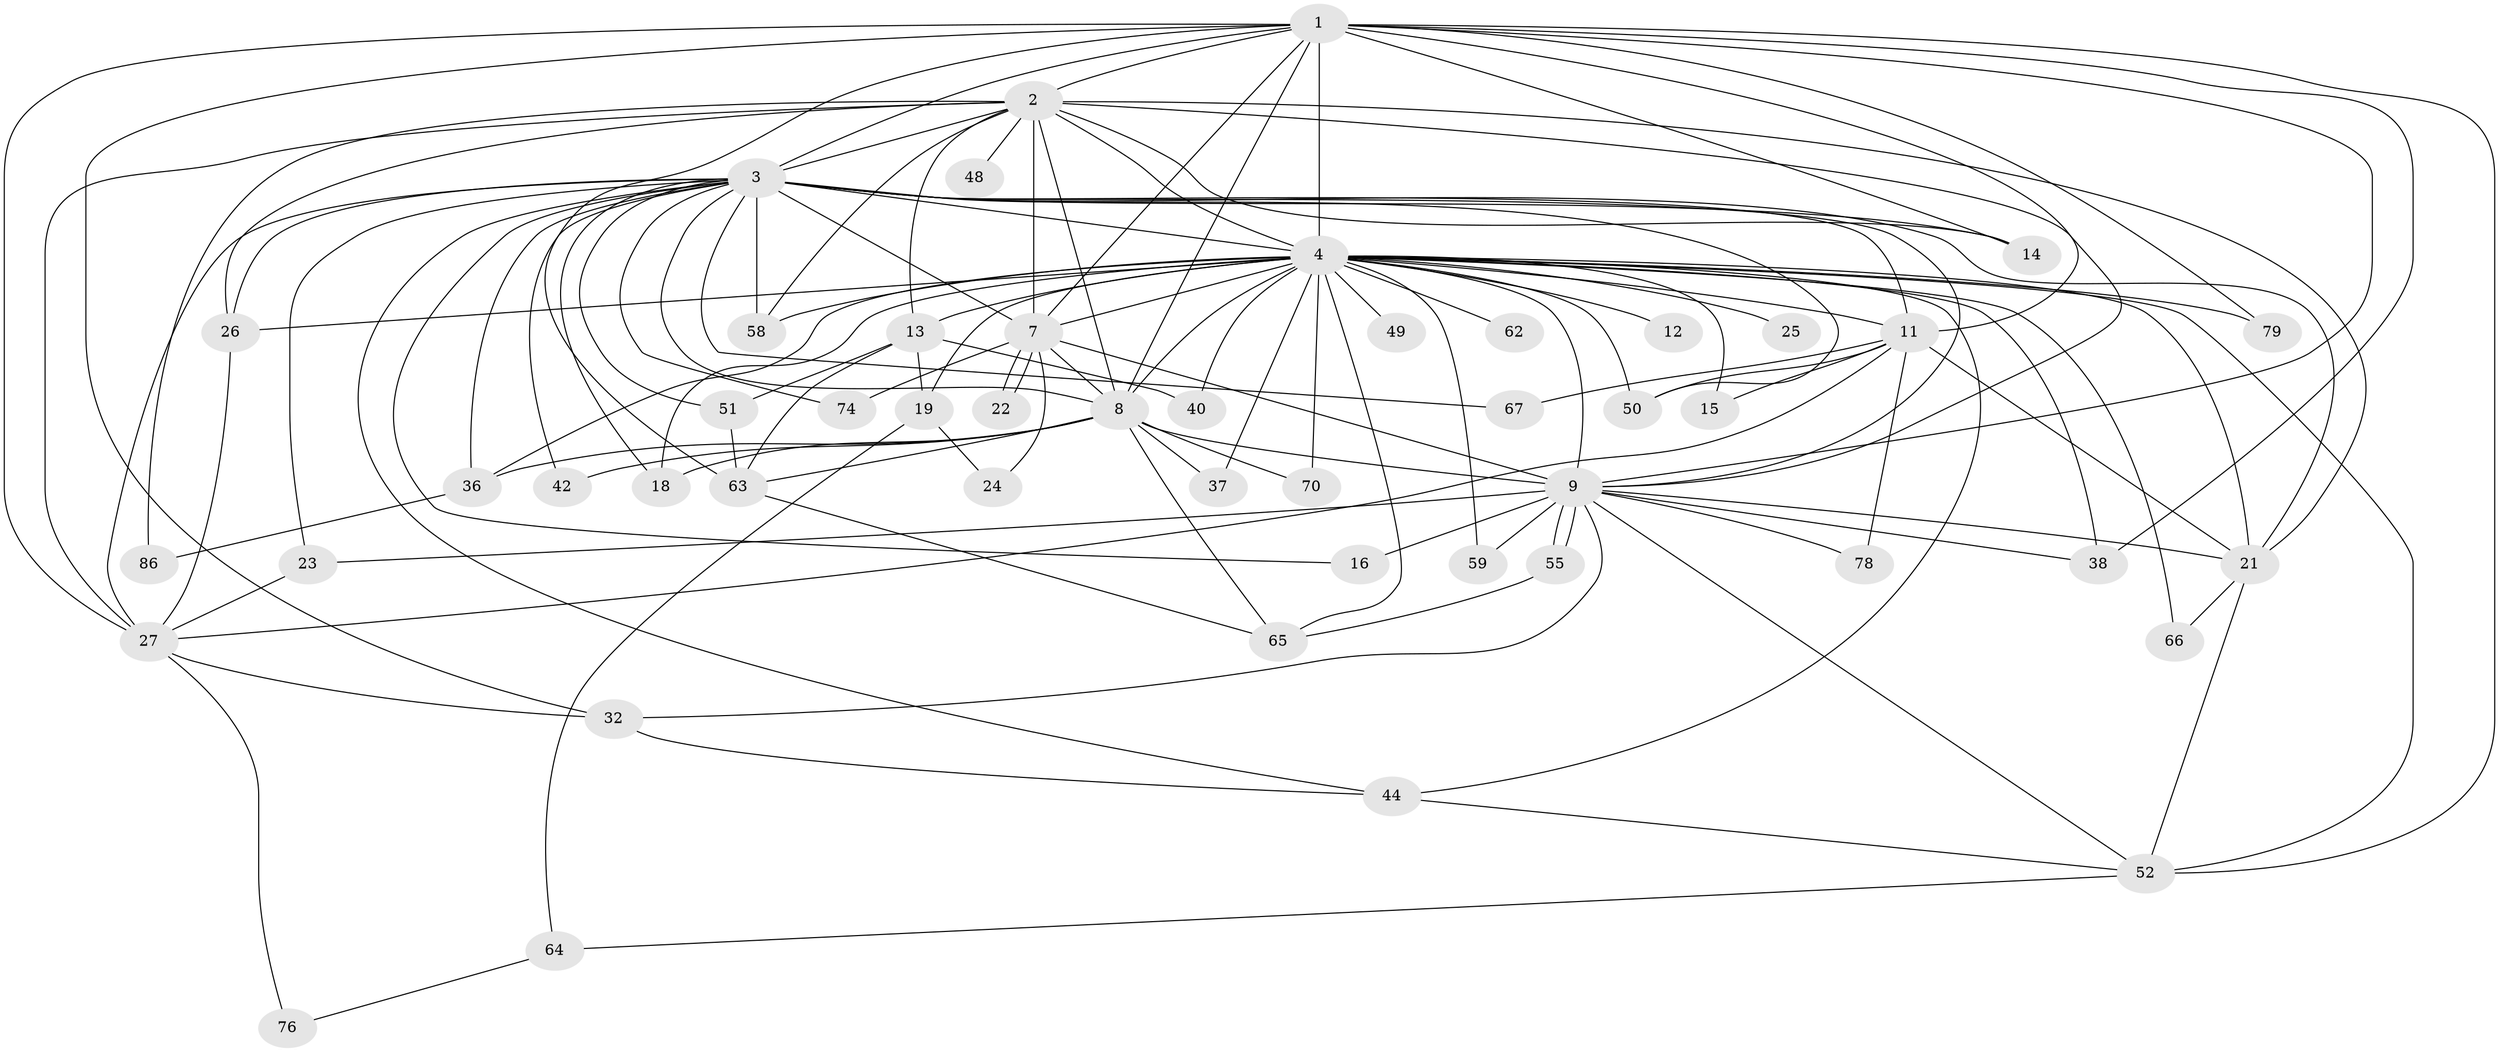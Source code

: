 // original degree distribution, {19: 0.010101010101010102, 21: 0.020202020202020204, 25: 0.010101010101010102, 11: 0.010101010101010102, 17: 0.010101010101010102, 15: 0.010101010101010102, 16: 0.010101010101010102, 20: 0.010101010101010102, 30: 0.010101010101010102, 10: 0.010101010101010102, 2: 0.494949494949495, 6: 0.030303030303030304, 3: 0.24242424242424243, 4: 0.09090909090909091, 7: 0.010101010101010102, 5: 0.020202020202020204}
// Generated by graph-tools (version 1.1) at 2025/13/03/09/25 04:13:51]
// undirected, 49 vertices, 124 edges
graph export_dot {
graph [start="1"]
  node [color=gray90,style=filled];
  1;
  2 [super="+17+20"];
  3 [super="+47+35"];
  4 [super="+10+5+39+6"];
  7 [super="+69"];
  8;
  9;
  11 [super="+83+95+57+68+43+88+28"];
  12;
  13;
  14 [super="+45"];
  15;
  16;
  18 [super="+31"];
  19;
  21 [super="+60+61"];
  22;
  23 [super="+53"];
  24;
  25;
  26;
  27 [super="+33+46"];
  32 [super="+80+75"];
  36 [super="+82"];
  37;
  38 [super="+91"];
  40;
  42;
  44;
  48;
  49;
  50;
  51;
  52 [super="+99+71"];
  55 [super="+97"];
  58 [super="+77"];
  59;
  62;
  63 [super="+87+90"];
  64;
  65 [super="+94"];
  66;
  67;
  70 [super="+73"];
  74;
  76;
  78;
  79;
  86;
  1 -- 2;
  1 -- 3;
  1 -- 4 [weight=4];
  1 -- 7;
  1 -- 8;
  1 -- 9;
  1 -- 14;
  1 -- 27;
  1 -- 32 [weight=2];
  1 -- 38 [weight=2];
  1 -- 79;
  1 -- 63;
  1 -- 52;
  1 -- 11;
  2 -- 3;
  2 -- 4 [weight=6];
  2 -- 7 [weight=2];
  2 -- 8;
  2 -- 9;
  2 -- 13;
  2 -- 14;
  2 -- 21;
  2 -- 26;
  2 -- 48 [weight=2];
  2 -- 86;
  2 -- 27 [weight=2];
  2 -- 58;
  3 -- 4 [weight=4];
  3 -- 7;
  3 -- 8;
  3 -- 9 [weight=2];
  3 -- 11;
  3 -- 16;
  3 -- 23 [weight=2];
  3 -- 26;
  3 -- 27;
  3 -- 36;
  3 -- 42;
  3 -- 44;
  3 -- 50;
  3 -- 51;
  3 -- 67;
  3 -- 74;
  3 -- 14;
  3 -- 18;
  3 -- 58;
  3 -- 21;
  4 -- 7 [weight=5];
  4 -- 8 [weight=4];
  4 -- 9 [weight=4];
  4 -- 21 [weight=4];
  4 -- 65;
  4 -- 11 [weight=3];
  4 -- 12 [weight=2];
  4 -- 13;
  4 -- 70;
  4 -- 15 [weight=2];
  4 -- 18 [weight=2];
  4 -- 19;
  4 -- 25 [weight=2];
  4 -- 38;
  4 -- 44;
  4 -- 49 [weight=2];
  4 -- 58;
  4 -- 66;
  4 -- 36;
  4 -- 37;
  4 -- 40;
  4 -- 62 [weight=2];
  4 -- 52;
  4 -- 79;
  4 -- 50;
  4 -- 26;
  4 -- 59;
  7 -- 8;
  7 -- 9;
  7 -- 22;
  7 -- 22;
  7 -- 24;
  7 -- 74;
  8 -- 9;
  8 -- 18;
  8 -- 36;
  8 -- 37;
  8 -- 42;
  8 -- 63;
  8 -- 70;
  8 -- 65;
  9 -- 16;
  9 -- 21;
  9 -- 23;
  9 -- 32;
  9 -- 38;
  9 -- 52;
  9 -- 55;
  9 -- 55;
  9 -- 59;
  9 -- 78;
  11 -- 78;
  11 -- 67;
  11 -- 21;
  11 -- 50;
  11 -- 15;
  11 -- 27 [weight=2];
  13 -- 19;
  13 -- 40;
  13 -- 51;
  13 -- 63;
  19 -- 24;
  19 -- 64;
  21 -- 66;
  21 -- 52;
  23 -- 27;
  26 -- 27;
  27 -- 76;
  27 -- 32;
  32 -- 44;
  36 -- 86;
  44 -- 52;
  51 -- 63;
  52 -- 64;
  55 -- 65;
  63 -- 65;
  64 -- 76;
}
